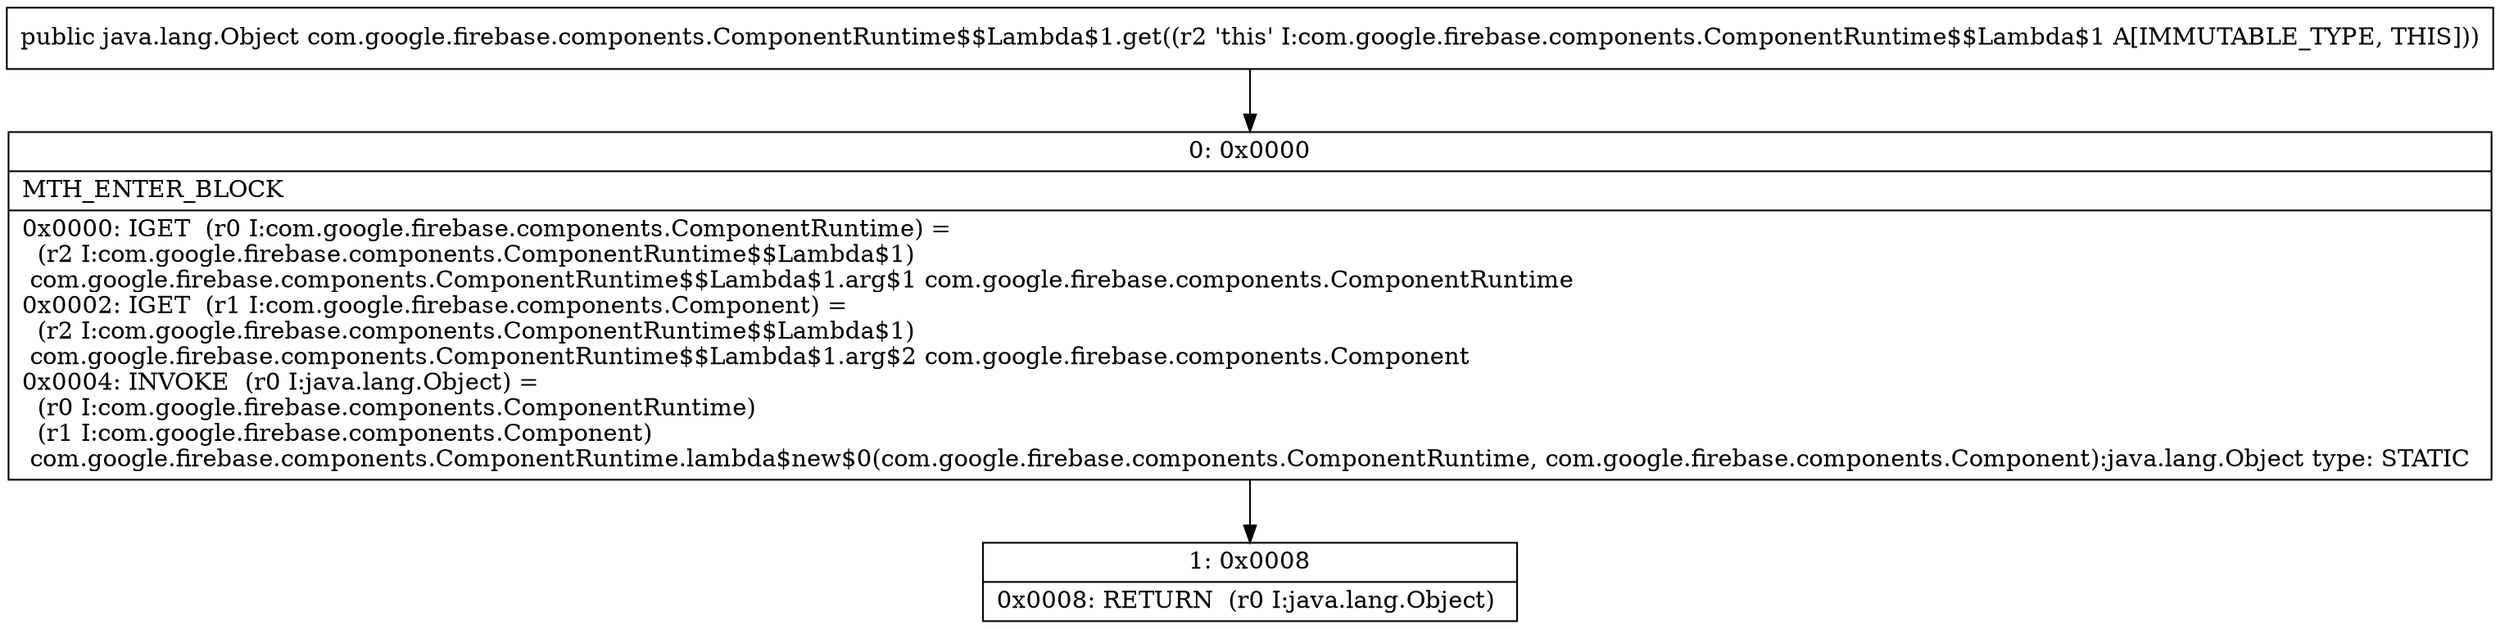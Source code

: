 digraph "CFG forcom.google.firebase.components.ComponentRuntime$$Lambda$1.get()Ljava\/lang\/Object;" {
Node_0 [shape=record,label="{0\:\ 0x0000|MTH_ENTER_BLOCK\l|0x0000: IGET  (r0 I:com.google.firebase.components.ComponentRuntime) = \l  (r2 I:com.google.firebase.components.ComponentRuntime$$Lambda$1)\l com.google.firebase.components.ComponentRuntime$$Lambda$1.arg$1 com.google.firebase.components.ComponentRuntime \l0x0002: IGET  (r1 I:com.google.firebase.components.Component) = \l  (r2 I:com.google.firebase.components.ComponentRuntime$$Lambda$1)\l com.google.firebase.components.ComponentRuntime$$Lambda$1.arg$2 com.google.firebase.components.Component \l0x0004: INVOKE  (r0 I:java.lang.Object) = \l  (r0 I:com.google.firebase.components.ComponentRuntime)\l  (r1 I:com.google.firebase.components.Component)\l com.google.firebase.components.ComponentRuntime.lambda$new$0(com.google.firebase.components.ComponentRuntime, com.google.firebase.components.Component):java.lang.Object type: STATIC \l}"];
Node_1 [shape=record,label="{1\:\ 0x0008|0x0008: RETURN  (r0 I:java.lang.Object) \l}"];
MethodNode[shape=record,label="{public java.lang.Object com.google.firebase.components.ComponentRuntime$$Lambda$1.get((r2 'this' I:com.google.firebase.components.ComponentRuntime$$Lambda$1 A[IMMUTABLE_TYPE, THIS])) }"];
MethodNode -> Node_0;
Node_0 -> Node_1;
}

